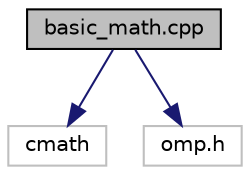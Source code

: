 digraph "basic_math.cpp"
{
 // LATEX_PDF_SIZE
  edge [fontname="Helvetica",fontsize="10",labelfontname="Helvetica",labelfontsize="10"];
  node [fontname="Helvetica",fontsize="10",shape=record];
  Node1 [label="basic_math.cpp",height=0.2,width=0.4,color="black", fillcolor="grey75", style="filled", fontcolor="black",tooltip="Mathematical operations used in various step."];
  Node1 -> Node2 [color="midnightblue",fontsize="10",style="solid",fontname="Helvetica"];
  Node2 [label="cmath",height=0.2,width=0.4,color="grey75", fillcolor="white", style="filled",tooltip=" "];
  Node1 -> Node3 [color="midnightblue",fontsize="10",style="solid",fontname="Helvetica"];
  Node3 [label="omp.h",height=0.2,width=0.4,color="grey75", fillcolor="white", style="filled",tooltip=" "];
}
